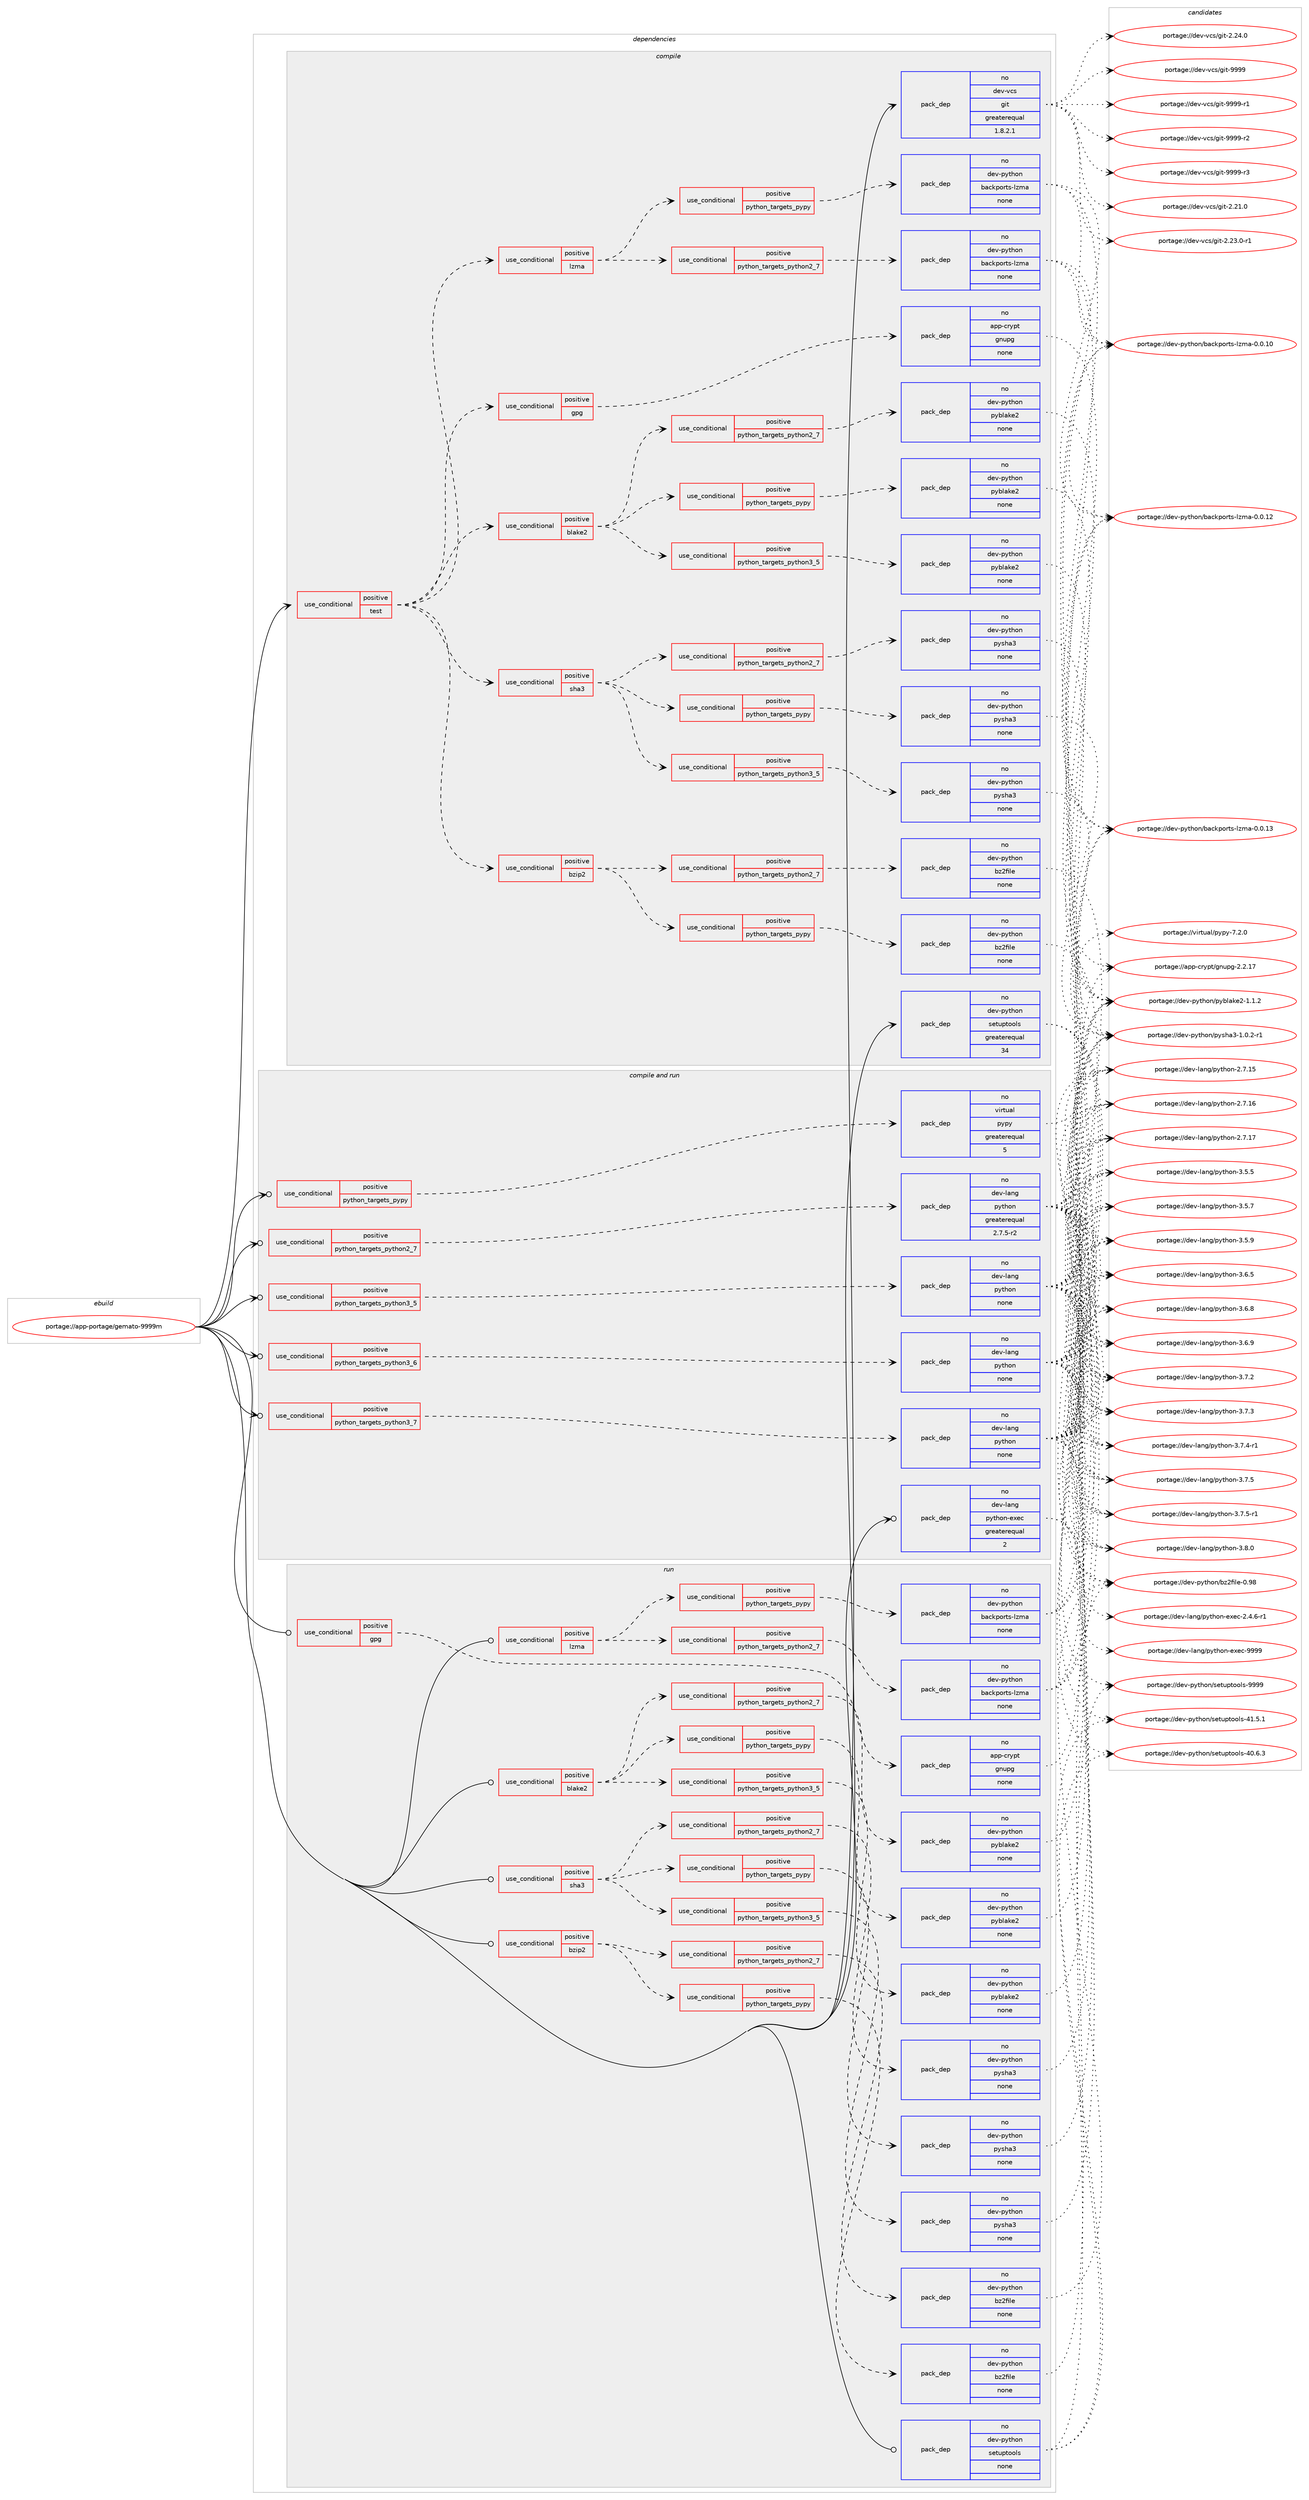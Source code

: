 digraph prolog {

# *************
# Graph options
# *************

newrank=true;
concentrate=true;
compound=true;
graph [rankdir=LR,fontname=Helvetica,fontsize=10,ranksep=1.5];#, ranksep=2.5, nodesep=0.2];
edge  [arrowhead=vee];
node  [fontname=Helvetica,fontsize=10];

# **********
# The ebuild
# **********

subgraph cluster_leftcol {
color=gray;
rank=same;
label=<<i>ebuild</i>>;
id [label="portage://app-portage/gemato-9999m", color=red, width=4, href="../app-portage/gemato-9999m.svg"];
}

# ****************
# The dependencies
# ****************

subgraph cluster_midcol {
color=gray;
label=<<i>dependencies</i>>;
subgraph cluster_compile {
fillcolor="#eeeeee";
style=filled;
label=<<i>compile</i>>;
subgraph cond10122 {
dependency41149 [label=<<TABLE BORDER="0" CELLBORDER="1" CELLSPACING="0" CELLPADDING="4"><TR><TD ROWSPAN="3" CELLPADDING="10">use_conditional</TD></TR><TR><TD>positive</TD></TR><TR><TD>test</TD></TR></TABLE>>, shape=none, color=red];
subgraph cond10123 {
dependency41150 [label=<<TABLE BORDER="0" CELLBORDER="1" CELLSPACING="0" CELLPADDING="4"><TR><TD ROWSPAN="3" CELLPADDING="10">use_conditional</TD></TR><TR><TD>positive</TD></TR><TR><TD>blake2</TD></TR></TABLE>>, shape=none, color=red];
subgraph cond10124 {
dependency41151 [label=<<TABLE BORDER="0" CELLBORDER="1" CELLSPACING="0" CELLPADDING="4"><TR><TD ROWSPAN="3" CELLPADDING="10">use_conditional</TD></TR><TR><TD>positive</TD></TR><TR><TD>python_targets_pypy</TD></TR></TABLE>>, shape=none, color=red];
subgraph pack30346 {
dependency41152 [label=<<TABLE BORDER="0" CELLBORDER="1" CELLSPACING="0" CELLPADDING="4" WIDTH="220"><TR><TD ROWSPAN="6" CELLPADDING="30">pack_dep</TD></TR><TR><TD WIDTH="110">no</TD></TR><TR><TD>dev-python</TD></TR><TR><TD>pyblake2</TD></TR><TR><TD>none</TD></TR><TR><TD></TD></TR></TABLE>>, shape=none, color=blue];
}
dependency41151:e -> dependency41152:w [weight=20,style="dashed",arrowhead="vee"];
}
dependency41150:e -> dependency41151:w [weight=20,style="dashed",arrowhead="vee"];
subgraph cond10125 {
dependency41153 [label=<<TABLE BORDER="0" CELLBORDER="1" CELLSPACING="0" CELLPADDING="4"><TR><TD ROWSPAN="3" CELLPADDING="10">use_conditional</TD></TR><TR><TD>positive</TD></TR><TR><TD>python_targets_python2_7</TD></TR></TABLE>>, shape=none, color=red];
subgraph pack30347 {
dependency41154 [label=<<TABLE BORDER="0" CELLBORDER="1" CELLSPACING="0" CELLPADDING="4" WIDTH="220"><TR><TD ROWSPAN="6" CELLPADDING="30">pack_dep</TD></TR><TR><TD WIDTH="110">no</TD></TR><TR><TD>dev-python</TD></TR><TR><TD>pyblake2</TD></TR><TR><TD>none</TD></TR><TR><TD></TD></TR></TABLE>>, shape=none, color=blue];
}
dependency41153:e -> dependency41154:w [weight=20,style="dashed",arrowhead="vee"];
}
dependency41150:e -> dependency41153:w [weight=20,style="dashed",arrowhead="vee"];
subgraph cond10126 {
dependency41155 [label=<<TABLE BORDER="0" CELLBORDER="1" CELLSPACING="0" CELLPADDING="4"><TR><TD ROWSPAN="3" CELLPADDING="10">use_conditional</TD></TR><TR><TD>positive</TD></TR><TR><TD>python_targets_python3_5</TD></TR></TABLE>>, shape=none, color=red];
subgraph pack30348 {
dependency41156 [label=<<TABLE BORDER="0" CELLBORDER="1" CELLSPACING="0" CELLPADDING="4" WIDTH="220"><TR><TD ROWSPAN="6" CELLPADDING="30">pack_dep</TD></TR><TR><TD WIDTH="110">no</TD></TR><TR><TD>dev-python</TD></TR><TR><TD>pyblake2</TD></TR><TR><TD>none</TD></TR><TR><TD></TD></TR></TABLE>>, shape=none, color=blue];
}
dependency41155:e -> dependency41156:w [weight=20,style="dashed",arrowhead="vee"];
}
dependency41150:e -> dependency41155:w [weight=20,style="dashed",arrowhead="vee"];
}
dependency41149:e -> dependency41150:w [weight=20,style="dashed",arrowhead="vee"];
subgraph cond10127 {
dependency41157 [label=<<TABLE BORDER="0" CELLBORDER="1" CELLSPACING="0" CELLPADDING="4"><TR><TD ROWSPAN="3" CELLPADDING="10">use_conditional</TD></TR><TR><TD>positive</TD></TR><TR><TD>bzip2</TD></TR></TABLE>>, shape=none, color=red];
subgraph cond10128 {
dependency41158 [label=<<TABLE BORDER="0" CELLBORDER="1" CELLSPACING="0" CELLPADDING="4"><TR><TD ROWSPAN="3" CELLPADDING="10">use_conditional</TD></TR><TR><TD>positive</TD></TR><TR><TD>python_targets_pypy</TD></TR></TABLE>>, shape=none, color=red];
subgraph pack30349 {
dependency41159 [label=<<TABLE BORDER="0" CELLBORDER="1" CELLSPACING="0" CELLPADDING="4" WIDTH="220"><TR><TD ROWSPAN="6" CELLPADDING="30">pack_dep</TD></TR><TR><TD WIDTH="110">no</TD></TR><TR><TD>dev-python</TD></TR><TR><TD>bz2file</TD></TR><TR><TD>none</TD></TR><TR><TD></TD></TR></TABLE>>, shape=none, color=blue];
}
dependency41158:e -> dependency41159:w [weight=20,style="dashed",arrowhead="vee"];
}
dependency41157:e -> dependency41158:w [weight=20,style="dashed",arrowhead="vee"];
subgraph cond10129 {
dependency41160 [label=<<TABLE BORDER="0" CELLBORDER="1" CELLSPACING="0" CELLPADDING="4"><TR><TD ROWSPAN="3" CELLPADDING="10">use_conditional</TD></TR><TR><TD>positive</TD></TR><TR><TD>python_targets_python2_7</TD></TR></TABLE>>, shape=none, color=red];
subgraph pack30350 {
dependency41161 [label=<<TABLE BORDER="0" CELLBORDER="1" CELLSPACING="0" CELLPADDING="4" WIDTH="220"><TR><TD ROWSPAN="6" CELLPADDING="30">pack_dep</TD></TR><TR><TD WIDTH="110">no</TD></TR><TR><TD>dev-python</TD></TR><TR><TD>bz2file</TD></TR><TR><TD>none</TD></TR><TR><TD></TD></TR></TABLE>>, shape=none, color=blue];
}
dependency41160:e -> dependency41161:w [weight=20,style="dashed",arrowhead="vee"];
}
dependency41157:e -> dependency41160:w [weight=20,style="dashed",arrowhead="vee"];
}
dependency41149:e -> dependency41157:w [weight=20,style="dashed",arrowhead="vee"];
subgraph cond10130 {
dependency41162 [label=<<TABLE BORDER="0" CELLBORDER="1" CELLSPACING="0" CELLPADDING="4"><TR><TD ROWSPAN="3" CELLPADDING="10">use_conditional</TD></TR><TR><TD>positive</TD></TR><TR><TD>gpg</TD></TR></TABLE>>, shape=none, color=red];
subgraph pack30351 {
dependency41163 [label=<<TABLE BORDER="0" CELLBORDER="1" CELLSPACING="0" CELLPADDING="4" WIDTH="220"><TR><TD ROWSPAN="6" CELLPADDING="30">pack_dep</TD></TR><TR><TD WIDTH="110">no</TD></TR><TR><TD>app-crypt</TD></TR><TR><TD>gnupg</TD></TR><TR><TD>none</TD></TR><TR><TD></TD></TR></TABLE>>, shape=none, color=blue];
}
dependency41162:e -> dependency41163:w [weight=20,style="dashed",arrowhead="vee"];
}
dependency41149:e -> dependency41162:w [weight=20,style="dashed",arrowhead="vee"];
subgraph cond10131 {
dependency41164 [label=<<TABLE BORDER="0" CELLBORDER="1" CELLSPACING="0" CELLPADDING="4"><TR><TD ROWSPAN="3" CELLPADDING="10">use_conditional</TD></TR><TR><TD>positive</TD></TR><TR><TD>lzma</TD></TR></TABLE>>, shape=none, color=red];
subgraph cond10132 {
dependency41165 [label=<<TABLE BORDER="0" CELLBORDER="1" CELLSPACING="0" CELLPADDING="4"><TR><TD ROWSPAN="3" CELLPADDING="10">use_conditional</TD></TR><TR><TD>positive</TD></TR><TR><TD>python_targets_pypy</TD></TR></TABLE>>, shape=none, color=red];
subgraph pack30352 {
dependency41166 [label=<<TABLE BORDER="0" CELLBORDER="1" CELLSPACING="0" CELLPADDING="4" WIDTH="220"><TR><TD ROWSPAN="6" CELLPADDING="30">pack_dep</TD></TR><TR><TD WIDTH="110">no</TD></TR><TR><TD>dev-python</TD></TR><TR><TD>backports-lzma</TD></TR><TR><TD>none</TD></TR><TR><TD></TD></TR></TABLE>>, shape=none, color=blue];
}
dependency41165:e -> dependency41166:w [weight=20,style="dashed",arrowhead="vee"];
}
dependency41164:e -> dependency41165:w [weight=20,style="dashed",arrowhead="vee"];
subgraph cond10133 {
dependency41167 [label=<<TABLE BORDER="0" CELLBORDER="1" CELLSPACING="0" CELLPADDING="4"><TR><TD ROWSPAN="3" CELLPADDING="10">use_conditional</TD></TR><TR><TD>positive</TD></TR><TR><TD>python_targets_python2_7</TD></TR></TABLE>>, shape=none, color=red];
subgraph pack30353 {
dependency41168 [label=<<TABLE BORDER="0" CELLBORDER="1" CELLSPACING="0" CELLPADDING="4" WIDTH="220"><TR><TD ROWSPAN="6" CELLPADDING="30">pack_dep</TD></TR><TR><TD WIDTH="110">no</TD></TR><TR><TD>dev-python</TD></TR><TR><TD>backports-lzma</TD></TR><TR><TD>none</TD></TR><TR><TD></TD></TR></TABLE>>, shape=none, color=blue];
}
dependency41167:e -> dependency41168:w [weight=20,style="dashed",arrowhead="vee"];
}
dependency41164:e -> dependency41167:w [weight=20,style="dashed",arrowhead="vee"];
}
dependency41149:e -> dependency41164:w [weight=20,style="dashed",arrowhead="vee"];
subgraph cond10134 {
dependency41169 [label=<<TABLE BORDER="0" CELLBORDER="1" CELLSPACING="0" CELLPADDING="4"><TR><TD ROWSPAN="3" CELLPADDING="10">use_conditional</TD></TR><TR><TD>positive</TD></TR><TR><TD>sha3</TD></TR></TABLE>>, shape=none, color=red];
subgraph cond10135 {
dependency41170 [label=<<TABLE BORDER="0" CELLBORDER="1" CELLSPACING="0" CELLPADDING="4"><TR><TD ROWSPAN="3" CELLPADDING="10">use_conditional</TD></TR><TR><TD>positive</TD></TR><TR><TD>python_targets_pypy</TD></TR></TABLE>>, shape=none, color=red];
subgraph pack30354 {
dependency41171 [label=<<TABLE BORDER="0" CELLBORDER="1" CELLSPACING="0" CELLPADDING="4" WIDTH="220"><TR><TD ROWSPAN="6" CELLPADDING="30">pack_dep</TD></TR><TR><TD WIDTH="110">no</TD></TR><TR><TD>dev-python</TD></TR><TR><TD>pysha3</TD></TR><TR><TD>none</TD></TR><TR><TD></TD></TR></TABLE>>, shape=none, color=blue];
}
dependency41170:e -> dependency41171:w [weight=20,style="dashed",arrowhead="vee"];
}
dependency41169:e -> dependency41170:w [weight=20,style="dashed",arrowhead="vee"];
subgraph cond10136 {
dependency41172 [label=<<TABLE BORDER="0" CELLBORDER="1" CELLSPACING="0" CELLPADDING="4"><TR><TD ROWSPAN="3" CELLPADDING="10">use_conditional</TD></TR><TR><TD>positive</TD></TR><TR><TD>python_targets_python2_7</TD></TR></TABLE>>, shape=none, color=red];
subgraph pack30355 {
dependency41173 [label=<<TABLE BORDER="0" CELLBORDER="1" CELLSPACING="0" CELLPADDING="4" WIDTH="220"><TR><TD ROWSPAN="6" CELLPADDING="30">pack_dep</TD></TR><TR><TD WIDTH="110">no</TD></TR><TR><TD>dev-python</TD></TR><TR><TD>pysha3</TD></TR><TR><TD>none</TD></TR><TR><TD></TD></TR></TABLE>>, shape=none, color=blue];
}
dependency41172:e -> dependency41173:w [weight=20,style="dashed",arrowhead="vee"];
}
dependency41169:e -> dependency41172:w [weight=20,style="dashed",arrowhead="vee"];
subgraph cond10137 {
dependency41174 [label=<<TABLE BORDER="0" CELLBORDER="1" CELLSPACING="0" CELLPADDING="4"><TR><TD ROWSPAN="3" CELLPADDING="10">use_conditional</TD></TR><TR><TD>positive</TD></TR><TR><TD>python_targets_python3_5</TD></TR></TABLE>>, shape=none, color=red];
subgraph pack30356 {
dependency41175 [label=<<TABLE BORDER="0" CELLBORDER="1" CELLSPACING="0" CELLPADDING="4" WIDTH="220"><TR><TD ROWSPAN="6" CELLPADDING="30">pack_dep</TD></TR><TR><TD WIDTH="110">no</TD></TR><TR><TD>dev-python</TD></TR><TR><TD>pysha3</TD></TR><TR><TD>none</TD></TR><TR><TD></TD></TR></TABLE>>, shape=none, color=blue];
}
dependency41174:e -> dependency41175:w [weight=20,style="dashed",arrowhead="vee"];
}
dependency41169:e -> dependency41174:w [weight=20,style="dashed",arrowhead="vee"];
}
dependency41149:e -> dependency41169:w [weight=20,style="dashed",arrowhead="vee"];
}
id:e -> dependency41149:w [weight=20,style="solid",arrowhead="vee"];
subgraph pack30357 {
dependency41176 [label=<<TABLE BORDER="0" CELLBORDER="1" CELLSPACING="0" CELLPADDING="4" WIDTH="220"><TR><TD ROWSPAN="6" CELLPADDING="30">pack_dep</TD></TR><TR><TD WIDTH="110">no</TD></TR><TR><TD>dev-python</TD></TR><TR><TD>setuptools</TD></TR><TR><TD>greaterequal</TD></TR><TR><TD>34</TD></TR></TABLE>>, shape=none, color=blue];
}
id:e -> dependency41176:w [weight=20,style="solid",arrowhead="vee"];
subgraph pack30358 {
dependency41177 [label=<<TABLE BORDER="0" CELLBORDER="1" CELLSPACING="0" CELLPADDING="4" WIDTH="220"><TR><TD ROWSPAN="6" CELLPADDING="30">pack_dep</TD></TR><TR><TD WIDTH="110">no</TD></TR><TR><TD>dev-vcs</TD></TR><TR><TD>git</TD></TR><TR><TD>greaterequal</TD></TR><TR><TD>1.8.2.1</TD></TR></TABLE>>, shape=none, color=blue];
}
id:e -> dependency41177:w [weight=20,style="solid",arrowhead="vee"];
}
subgraph cluster_compileandrun {
fillcolor="#eeeeee";
style=filled;
label=<<i>compile and run</i>>;
subgraph cond10138 {
dependency41178 [label=<<TABLE BORDER="0" CELLBORDER="1" CELLSPACING="0" CELLPADDING="4"><TR><TD ROWSPAN="3" CELLPADDING="10">use_conditional</TD></TR><TR><TD>positive</TD></TR><TR><TD>python_targets_pypy</TD></TR></TABLE>>, shape=none, color=red];
subgraph pack30359 {
dependency41179 [label=<<TABLE BORDER="0" CELLBORDER="1" CELLSPACING="0" CELLPADDING="4" WIDTH="220"><TR><TD ROWSPAN="6" CELLPADDING="30">pack_dep</TD></TR><TR><TD WIDTH="110">no</TD></TR><TR><TD>virtual</TD></TR><TR><TD>pypy</TD></TR><TR><TD>greaterequal</TD></TR><TR><TD>5</TD></TR></TABLE>>, shape=none, color=blue];
}
dependency41178:e -> dependency41179:w [weight=20,style="dashed",arrowhead="vee"];
}
id:e -> dependency41178:w [weight=20,style="solid",arrowhead="odotvee"];
subgraph cond10139 {
dependency41180 [label=<<TABLE BORDER="0" CELLBORDER="1" CELLSPACING="0" CELLPADDING="4"><TR><TD ROWSPAN="3" CELLPADDING="10">use_conditional</TD></TR><TR><TD>positive</TD></TR><TR><TD>python_targets_python2_7</TD></TR></TABLE>>, shape=none, color=red];
subgraph pack30360 {
dependency41181 [label=<<TABLE BORDER="0" CELLBORDER="1" CELLSPACING="0" CELLPADDING="4" WIDTH="220"><TR><TD ROWSPAN="6" CELLPADDING="30">pack_dep</TD></TR><TR><TD WIDTH="110">no</TD></TR><TR><TD>dev-lang</TD></TR><TR><TD>python</TD></TR><TR><TD>greaterequal</TD></TR><TR><TD>2.7.5-r2</TD></TR></TABLE>>, shape=none, color=blue];
}
dependency41180:e -> dependency41181:w [weight=20,style="dashed",arrowhead="vee"];
}
id:e -> dependency41180:w [weight=20,style="solid",arrowhead="odotvee"];
subgraph cond10140 {
dependency41182 [label=<<TABLE BORDER="0" CELLBORDER="1" CELLSPACING="0" CELLPADDING="4"><TR><TD ROWSPAN="3" CELLPADDING="10">use_conditional</TD></TR><TR><TD>positive</TD></TR><TR><TD>python_targets_python3_5</TD></TR></TABLE>>, shape=none, color=red];
subgraph pack30361 {
dependency41183 [label=<<TABLE BORDER="0" CELLBORDER="1" CELLSPACING="0" CELLPADDING="4" WIDTH="220"><TR><TD ROWSPAN="6" CELLPADDING="30">pack_dep</TD></TR><TR><TD WIDTH="110">no</TD></TR><TR><TD>dev-lang</TD></TR><TR><TD>python</TD></TR><TR><TD>none</TD></TR><TR><TD></TD></TR></TABLE>>, shape=none, color=blue];
}
dependency41182:e -> dependency41183:w [weight=20,style="dashed",arrowhead="vee"];
}
id:e -> dependency41182:w [weight=20,style="solid",arrowhead="odotvee"];
subgraph cond10141 {
dependency41184 [label=<<TABLE BORDER="0" CELLBORDER="1" CELLSPACING="0" CELLPADDING="4"><TR><TD ROWSPAN="3" CELLPADDING="10">use_conditional</TD></TR><TR><TD>positive</TD></TR><TR><TD>python_targets_python3_6</TD></TR></TABLE>>, shape=none, color=red];
subgraph pack30362 {
dependency41185 [label=<<TABLE BORDER="0" CELLBORDER="1" CELLSPACING="0" CELLPADDING="4" WIDTH="220"><TR><TD ROWSPAN="6" CELLPADDING="30">pack_dep</TD></TR><TR><TD WIDTH="110">no</TD></TR><TR><TD>dev-lang</TD></TR><TR><TD>python</TD></TR><TR><TD>none</TD></TR><TR><TD></TD></TR></TABLE>>, shape=none, color=blue];
}
dependency41184:e -> dependency41185:w [weight=20,style="dashed",arrowhead="vee"];
}
id:e -> dependency41184:w [weight=20,style="solid",arrowhead="odotvee"];
subgraph cond10142 {
dependency41186 [label=<<TABLE BORDER="0" CELLBORDER="1" CELLSPACING="0" CELLPADDING="4"><TR><TD ROWSPAN="3" CELLPADDING="10">use_conditional</TD></TR><TR><TD>positive</TD></TR><TR><TD>python_targets_python3_7</TD></TR></TABLE>>, shape=none, color=red];
subgraph pack30363 {
dependency41187 [label=<<TABLE BORDER="0" CELLBORDER="1" CELLSPACING="0" CELLPADDING="4" WIDTH="220"><TR><TD ROWSPAN="6" CELLPADDING="30">pack_dep</TD></TR><TR><TD WIDTH="110">no</TD></TR><TR><TD>dev-lang</TD></TR><TR><TD>python</TD></TR><TR><TD>none</TD></TR><TR><TD></TD></TR></TABLE>>, shape=none, color=blue];
}
dependency41186:e -> dependency41187:w [weight=20,style="dashed",arrowhead="vee"];
}
id:e -> dependency41186:w [weight=20,style="solid",arrowhead="odotvee"];
subgraph pack30364 {
dependency41188 [label=<<TABLE BORDER="0" CELLBORDER="1" CELLSPACING="0" CELLPADDING="4" WIDTH="220"><TR><TD ROWSPAN="6" CELLPADDING="30">pack_dep</TD></TR><TR><TD WIDTH="110">no</TD></TR><TR><TD>dev-lang</TD></TR><TR><TD>python-exec</TD></TR><TR><TD>greaterequal</TD></TR><TR><TD>2</TD></TR></TABLE>>, shape=none, color=blue];
}
id:e -> dependency41188:w [weight=20,style="solid",arrowhead="odotvee"];
}
subgraph cluster_run {
fillcolor="#eeeeee";
style=filled;
label=<<i>run</i>>;
subgraph cond10143 {
dependency41189 [label=<<TABLE BORDER="0" CELLBORDER="1" CELLSPACING="0" CELLPADDING="4"><TR><TD ROWSPAN="3" CELLPADDING="10">use_conditional</TD></TR><TR><TD>positive</TD></TR><TR><TD>blake2</TD></TR></TABLE>>, shape=none, color=red];
subgraph cond10144 {
dependency41190 [label=<<TABLE BORDER="0" CELLBORDER="1" CELLSPACING="0" CELLPADDING="4"><TR><TD ROWSPAN="3" CELLPADDING="10">use_conditional</TD></TR><TR><TD>positive</TD></TR><TR><TD>python_targets_pypy</TD></TR></TABLE>>, shape=none, color=red];
subgraph pack30365 {
dependency41191 [label=<<TABLE BORDER="0" CELLBORDER="1" CELLSPACING="0" CELLPADDING="4" WIDTH="220"><TR><TD ROWSPAN="6" CELLPADDING="30">pack_dep</TD></TR><TR><TD WIDTH="110">no</TD></TR><TR><TD>dev-python</TD></TR><TR><TD>pyblake2</TD></TR><TR><TD>none</TD></TR><TR><TD></TD></TR></TABLE>>, shape=none, color=blue];
}
dependency41190:e -> dependency41191:w [weight=20,style="dashed",arrowhead="vee"];
}
dependency41189:e -> dependency41190:w [weight=20,style="dashed",arrowhead="vee"];
subgraph cond10145 {
dependency41192 [label=<<TABLE BORDER="0" CELLBORDER="1" CELLSPACING="0" CELLPADDING="4"><TR><TD ROWSPAN="3" CELLPADDING="10">use_conditional</TD></TR><TR><TD>positive</TD></TR><TR><TD>python_targets_python2_7</TD></TR></TABLE>>, shape=none, color=red];
subgraph pack30366 {
dependency41193 [label=<<TABLE BORDER="0" CELLBORDER="1" CELLSPACING="0" CELLPADDING="4" WIDTH="220"><TR><TD ROWSPAN="6" CELLPADDING="30">pack_dep</TD></TR><TR><TD WIDTH="110">no</TD></TR><TR><TD>dev-python</TD></TR><TR><TD>pyblake2</TD></TR><TR><TD>none</TD></TR><TR><TD></TD></TR></TABLE>>, shape=none, color=blue];
}
dependency41192:e -> dependency41193:w [weight=20,style="dashed",arrowhead="vee"];
}
dependency41189:e -> dependency41192:w [weight=20,style="dashed",arrowhead="vee"];
subgraph cond10146 {
dependency41194 [label=<<TABLE BORDER="0" CELLBORDER="1" CELLSPACING="0" CELLPADDING="4"><TR><TD ROWSPAN="3" CELLPADDING="10">use_conditional</TD></TR><TR><TD>positive</TD></TR><TR><TD>python_targets_python3_5</TD></TR></TABLE>>, shape=none, color=red];
subgraph pack30367 {
dependency41195 [label=<<TABLE BORDER="0" CELLBORDER="1" CELLSPACING="0" CELLPADDING="4" WIDTH="220"><TR><TD ROWSPAN="6" CELLPADDING="30">pack_dep</TD></TR><TR><TD WIDTH="110">no</TD></TR><TR><TD>dev-python</TD></TR><TR><TD>pyblake2</TD></TR><TR><TD>none</TD></TR><TR><TD></TD></TR></TABLE>>, shape=none, color=blue];
}
dependency41194:e -> dependency41195:w [weight=20,style="dashed",arrowhead="vee"];
}
dependency41189:e -> dependency41194:w [weight=20,style="dashed",arrowhead="vee"];
}
id:e -> dependency41189:w [weight=20,style="solid",arrowhead="odot"];
subgraph cond10147 {
dependency41196 [label=<<TABLE BORDER="0" CELLBORDER="1" CELLSPACING="0" CELLPADDING="4"><TR><TD ROWSPAN="3" CELLPADDING="10">use_conditional</TD></TR><TR><TD>positive</TD></TR><TR><TD>bzip2</TD></TR></TABLE>>, shape=none, color=red];
subgraph cond10148 {
dependency41197 [label=<<TABLE BORDER="0" CELLBORDER="1" CELLSPACING="0" CELLPADDING="4"><TR><TD ROWSPAN="3" CELLPADDING="10">use_conditional</TD></TR><TR><TD>positive</TD></TR><TR><TD>python_targets_pypy</TD></TR></TABLE>>, shape=none, color=red];
subgraph pack30368 {
dependency41198 [label=<<TABLE BORDER="0" CELLBORDER="1" CELLSPACING="0" CELLPADDING="4" WIDTH="220"><TR><TD ROWSPAN="6" CELLPADDING="30">pack_dep</TD></TR><TR><TD WIDTH="110">no</TD></TR><TR><TD>dev-python</TD></TR><TR><TD>bz2file</TD></TR><TR><TD>none</TD></TR><TR><TD></TD></TR></TABLE>>, shape=none, color=blue];
}
dependency41197:e -> dependency41198:w [weight=20,style="dashed",arrowhead="vee"];
}
dependency41196:e -> dependency41197:w [weight=20,style="dashed",arrowhead="vee"];
subgraph cond10149 {
dependency41199 [label=<<TABLE BORDER="0" CELLBORDER="1" CELLSPACING="0" CELLPADDING="4"><TR><TD ROWSPAN="3" CELLPADDING="10">use_conditional</TD></TR><TR><TD>positive</TD></TR><TR><TD>python_targets_python2_7</TD></TR></TABLE>>, shape=none, color=red];
subgraph pack30369 {
dependency41200 [label=<<TABLE BORDER="0" CELLBORDER="1" CELLSPACING="0" CELLPADDING="4" WIDTH="220"><TR><TD ROWSPAN="6" CELLPADDING="30">pack_dep</TD></TR><TR><TD WIDTH="110">no</TD></TR><TR><TD>dev-python</TD></TR><TR><TD>bz2file</TD></TR><TR><TD>none</TD></TR><TR><TD></TD></TR></TABLE>>, shape=none, color=blue];
}
dependency41199:e -> dependency41200:w [weight=20,style="dashed",arrowhead="vee"];
}
dependency41196:e -> dependency41199:w [weight=20,style="dashed",arrowhead="vee"];
}
id:e -> dependency41196:w [weight=20,style="solid",arrowhead="odot"];
subgraph cond10150 {
dependency41201 [label=<<TABLE BORDER="0" CELLBORDER="1" CELLSPACING="0" CELLPADDING="4"><TR><TD ROWSPAN="3" CELLPADDING="10">use_conditional</TD></TR><TR><TD>positive</TD></TR><TR><TD>gpg</TD></TR></TABLE>>, shape=none, color=red];
subgraph pack30370 {
dependency41202 [label=<<TABLE BORDER="0" CELLBORDER="1" CELLSPACING="0" CELLPADDING="4" WIDTH="220"><TR><TD ROWSPAN="6" CELLPADDING="30">pack_dep</TD></TR><TR><TD WIDTH="110">no</TD></TR><TR><TD>app-crypt</TD></TR><TR><TD>gnupg</TD></TR><TR><TD>none</TD></TR><TR><TD></TD></TR></TABLE>>, shape=none, color=blue];
}
dependency41201:e -> dependency41202:w [weight=20,style="dashed",arrowhead="vee"];
}
id:e -> dependency41201:w [weight=20,style="solid",arrowhead="odot"];
subgraph cond10151 {
dependency41203 [label=<<TABLE BORDER="0" CELLBORDER="1" CELLSPACING="0" CELLPADDING="4"><TR><TD ROWSPAN="3" CELLPADDING="10">use_conditional</TD></TR><TR><TD>positive</TD></TR><TR><TD>lzma</TD></TR></TABLE>>, shape=none, color=red];
subgraph cond10152 {
dependency41204 [label=<<TABLE BORDER="0" CELLBORDER="1" CELLSPACING="0" CELLPADDING="4"><TR><TD ROWSPAN="3" CELLPADDING="10">use_conditional</TD></TR><TR><TD>positive</TD></TR><TR><TD>python_targets_pypy</TD></TR></TABLE>>, shape=none, color=red];
subgraph pack30371 {
dependency41205 [label=<<TABLE BORDER="0" CELLBORDER="1" CELLSPACING="0" CELLPADDING="4" WIDTH="220"><TR><TD ROWSPAN="6" CELLPADDING="30">pack_dep</TD></TR><TR><TD WIDTH="110">no</TD></TR><TR><TD>dev-python</TD></TR><TR><TD>backports-lzma</TD></TR><TR><TD>none</TD></TR><TR><TD></TD></TR></TABLE>>, shape=none, color=blue];
}
dependency41204:e -> dependency41205:w [weight=20,style="dashed",arrowhead="vee"];
}
dependency41203:e -> dependency41204:w [weight=20,style="dashed",arrowhead="vee"];
subgraph cond10153 {
dependency41206 [label=<<TABLE BORDER="0" CELLBORDER="1" CELLSPACING="0" CELLPADDING="4"><TR><TD ROWSPAN="3" CELLPADDING="10">use_conditional</TD></TR><TR><TD>positive</TD></TR><TR><TD>python_targets_python2_7</TD></TR></TABLE>>, shape=none, color=red];
subgraph pack30372 {
dependency41207 [label=<<TABLE BORDER="0" CELLBORDER="1" CELLSPACING="0" CELLPADDING="4" WIDTH="220"><TR><TD ROWSPAN="6" CELLPADDING="30">pack_dep</TD></TR><TR><TD WIDTH="110">no</TD></TR><TR><TD>dev-python</TD></TR><TR><TD>backports-lzma</TD></TR><TR><TD>none</TD></TR><TR><TD></TD></TR></TABLE>>, shape=none, color=blue];
}
dependency41206:e -> dependency41207:w [weight=20,style="dashed",arrowhead="vee"];
}
dependency41203:e -> dependency41206:w [weight=20,style="dashed",arrowhead="vee"];
}
id:e -> dependency41203:w [weight=20,style="solid",arrowhead="odot"];
subgraph cond10154 {
dependency41208 [label=<<TABLE BORDER="0" CELLBORDER="1" CELLSPACING="0" CELLPADDING="4"><TR><TD ROWSPAN="3" CELLPADDING="10">use_conditional</TD></TR><TR><TD>positive</TD></TR><TR><TD>sha3</TD></TR></TABLE>>, shape=none, color=red];
subgraph cond10155 {
dependency41209 [label=<<TABLE BORDER="0" CELLBORDER="1" CELLSPACING="0" CELLPADDING="4"><TR><TD ROWSPAN="3" CELLPADDING="10">use_conditional</TD></TR><TR><TD>positive</TD></TR><TR><TD>python_targets_pypy</TD></TR></TABLE>>, shape=none, color=red];
subgraph pack30373 {
dependency41210 [label=<<TABLE BORDER="0" CELLBORDER="1" CELLSPACING="0" CELLPADDING="4" WIDTH="220"><TR><TD ROWSPAN="6" CELLPADDING="30">pack_dep</TD></TR><TR><TD WIDTH="110">no</TD></TR><TR><TD>dev-python</TD></TR><TR><TD>pysha3</TD></TR><TR><TD>none</TD></TR><TR><TD></TD></TR></TABLE>>, shape=none, color=blue];
}
dependency41209:e -> dependency41210:w [weight=20,style="dashed",arrowhead="vee"];
}
dependency41208:e -> dependency41209:w [weight=20,style="dashed",arrowhead="vee"];
subgraph cond10156 {
dependency41211 [label=<<TABLE BORDER="0" CELLBORDER="1" CELLSPACING="0" CELLPADDING="4"><TR><TD ROWSPAN="3" CELLPADDING="10">use_conditional</TD></TR><TR><TD>positive</TD></TR><TR><TD>python_targets_python2_7</TD></TR></TABLE>>, shape=none, color=red];
subgraph pack30374 {
dependency41212 [label=<<TABLE BORDER="0" CELLBORDER="1" CELLSPACING="0" CELLPADDING="4" WIDTH="220"><TR><TD ROWSPAN="6" CELLPADDING="30">pack_dep</TD></TR><TR><TD WIDTH="110">no</TD></TR><TR><TD>dev-python</TD></TR><TR><TD>pysha3</TD></TR><TR><TD>none</TD></TR><TR><TD></TD></TR></TABLE>>, shape=none, color=blue];
}
dependency41211:e -> dependency41212:w [weight=20,style="dashed",arrowhead="vee"];
}
dependency41208:e -> dependency41211:w [weight=20,style="dashed",arrowhead="vee"];
subgraph cond10157 {
dependency41213 [label=<<TABLE BORDER="0" CELLBORDER="1" CELLSPACING="0" CELLPADDING="4"><TR><TD ROWSPAN="3" CELLPADDING="10">use_conditional</TD></TR><TR><TD>positive</TD></TR><TR><TD>python_targets_python3_5</TD></TR></TABLE>>, shape=none, color=red];
subgraph pack30375 {
dependency41214 [label=<<TABLE BORDER="0" CELLBORDER="1" CELLSPACING="0" CELLPADDING="4" WIDTH="220"><TR><TD ROWSPAN="6" CELLPADDING="30">pack_dep</TD></TR><TR><TD WIDTH="110">no</TD></TR><TR><TD>dev-python</TD></TR><TR><TD>pysha3</TD></TR><TR><TD>none</TD></TR><TR><TD></TD></TR></TABLE>>, shape=none, color=blue];
}
dependency41213:e -> dependency41214:w [weight=20,style="dashed",arrowhead="vee"];
}
dependency41208:e -> dependency41213:w [weight=20,style="dashed",arrowhead="vee"];
}
id:e -> dependency41208:w [weight=20,style="solid",arrowhead="odot"];
subgraph pack30376 {
dependency41215 [label=<<TABLE BORDER="0" CELLBORDER="1" CELLSPACING="0" CELLPADDING="4" WIDTH="220"><TR><TD ROWSPAN="6" CELLPADDING="30">pack_dep</TD></TR><TR><TD WIDTH="110">no</TD></TR><TR><TD>dev-python</TD></TR><TR><TD>setuptools</TD></TR><TR><TD>none</TD></TR><TR><TD></TD></TR></TABLE>>, shape=none, color=blue];
}
id:e -> dependency41215:w [weight=20,style="solid",arrowhead="odot"];
}
}

# **************
# The candidates
# **************

subgraph cluster_choices {
rank=same;
color=gray;
label=<<i>candidates</i>>;

subgraph choice30346 {
color=black;
nodesep=1;
choiceportage1001011184511212111610411111047112121981089710710150454946494650 [label="portage://dev-python/pyblake2-1.1.2", color=red, width=4,href="../dev-python/pyblake2-1.1.2.svg"];
dependency41152:e -> choiceportage1001011184511212111610411111047112121981089710710150454946494650:w [style=dotted,weight="100"];
}
subgraph choice30347 {
color=black;
nodesep=1;
choiceportage1001011184511212111610411111047112121981089710710150454946494650 [label="portage://dev-python/pyblake2-1.1.2", color=red, width=4,href="../dev-python/pyblake2-1.1.2.svg"];
dependency41154:e -> choiceportage1001011184511212111610411111047112121981089710710150454946494650:w [style=dotted,weight="100"];
}
subgraph choice30348 {
color=black;
nodesep=1;
choiceportage1001011184511212111610411111047112121981089710710150454946494650 [label="portage://dev-python/pyblake2-1.1.2", color=red, width=4,href="../dev-python/pyblake2-1.1.2.svg"];
dependency41156:e -> choiceportage1001011184511212111610411111047112121981089710710150454946494650:w [style=dotted,weight="100"];
}
subgraph choice30349 {
color=black;
nodesep=1;
choiceportage100101118451121211161041111104798122501021051081014548465756 [label="portage://dev-python/bz2file-0.98", color=red, width=4,href="../dev-python/bz2file-0.98.svg"];
dependency41159:e -> choiceportage100101118451121211161041111104798122501021051081014548465756:w [style=dotted,weight="100"];
}
subgraph choice30350 {
color=black;
nodesep=1;
choiceportage100101118451121211161041111104798122501021051081014548465756 [label="portage://dev-python/bz2file-0.98", color=red, width=4,href="../dev-python/bz2file-0.98.svg"];
dependency41161:e -> choiceportage100101118451121211161041111104798122501021051081014548465756:w [style=dotted,weight="100"];
}
subgraph choice30351 {
color=black;
nodesep=1;
choiceportage9711211245991141211121164710311011711210345504650464955 [label="portage://app-crypt/gnupg-2.2.17", color=red, width=4,href="../app-crypt/gnupg-2.2.17.svg"];
dependency41163:e -> choiceportage9711211245991141211121164710311011711210345504650464955:w [style=dotted,weight="100"];
}
subgraph choice30352 {
color=black;
nodesep=1;
choiceportage1001011184511212111610411111047989799107112111114116115451081221099745484648464948 [label="portage://dev-python/backports-lzma-0.0.10", color=red, width=4,href="../dev-python/backports-lzma-0.0.10.svg"];
choiceportage1001011184511212111610411111047989799107112111114116115451081221099745484648464950 [label="portage://dev-python/backports-lzma-0.0.12", color=red, width=4,href="../dev-python/backports-lzma-0.0.12.svg"];
choiceportage1001011184511212111610411111047989799107112111114116115451081221099745484648464951 [label="portage://dev-python/backports-lzma-0.0.13", color=red, width=4,href="../dev-python/backports-lzma-0.0.13.svg"];
dependency41166:e -> choiceportage1001011184511212111610411111047989799107112111114116115451081221099745484648464948:w [style=dotted,weight="100"];
dependency41166:e -> choiceportage1001011184511212111610411111047989799107112111114116115451081221099745484648464950:w [style=dotted,weight="100"];
dependency41166:e -> choiceportage1001011184511212111610411111047989799107112111114116115451081221099745484648464951:w [style=dotted,weight="100"];
}
subgraph choice30353 {
color=black;
nodesep=1;
choiceportage1001011184511212111610411111047989799107112111114116115451081221099745484648464948 [label="portage://dev-python/backports-lzma-0.0.10", color=red, width=4,href="../dev-python/backports-lzma-0.0.10.svg"];
choiceportage1001011184511212111610411111047989799107112111114116115451081221099745484648464950 [label="portage://dev-python/backports-lzma-0.0.12", color=red, width=4,href="../dev-python/backports-lzma-0.0.12.svg"];
choiceportage1001011184511212111610411111047989799107112111114116115451081221099745484648464951 [label="portage://dev-python/backports-lzma-0.0.13", color=red, width=4,href="../dev-python/backports-lzma-0.0.13.svg"];
dependency41168:e -> choiceportage1001011184511212111610411111047989799107112111114116115451081221099745484648464948:w [style=dotted,weight="100"];
dependency41168:e -> choiceportage1001011184511212111610411111047989799107112111114116115451081221099745484648464950:w [style=dotted,weight="100"];
dependency41168:e -> choiceportage1001011184511212111610411111047989799107112111114116115451081221099745484648464951:w [style=dotted,weight="100"];
}
subgraph choice30354 {
color=black;
nodesep=1;
choiceportage100101118451121211161041111104711212111510497514549464846504511449 [label="portage://dev-python/pysha3-1.0.2-r1", color=red, width=4,href="../dev-python/pysha3-1.0.2-r1.svg"];
dependency41171:e -> choiceportage100101118451121211161041111104711212111510497514549464846504511449:w [style=dotted,weight="100"];
}
subgraph choice30355 {
color=black;
nodesep=1;
choiceportage100101118451121211161041111104711212111510497514549464846504511449 [label="portage://dev-python/pysha3-1.0.2-r1", color=red, width=4,href="../dev-python/pysha3-1.0.2-r1.svg"];
dependency41173:e -> choiceportage100101118451121211161041111104711212111510497514549464846504511449:w [style=dotted,weight="100"];
}
subgraph choice30356 {
color=black;
nodesep=1;
choiceportage100101118451121211161041111104711212111510497514549464846504511449 [label="portage://dev-python/pysha3-1.0.2-r1", color=red, width=4,href="../dev-python/pysha3-1.0.2-r1.svg"];
dependency41175:e -> choiceportage100101118451121211161041111104711212111510497514549464846504511449:w [style=dotted,weight="100"];
}
subgraph choice30357 {
color=black;
nodesep=1;
choiceportage100101118451121211161041111104711510111611711211611111110811545524846544651 [label="portage://dev-python/setuptools-40.6.3", color=red, width=4,href="../dev-python/setuptools-40.6.3.svg"];
choiceportage100101118451121211161041111104711510111611711211611111110811545524946534649 [label="portage://dev-python/setuptools-41.5.1", color=red, width=4,href="../dev-python/setuptools-41.5.1.svg"];
choiceportage10010111845112121116104111110471151011161171121161111111081154557575757 [label="portage://dev-python/setuptools-9999", color=red, width=4,href="../dev-python/setuptools-9999.svg"];
dependency41176:e -> choiceportage100101118451121211161041111104711510111611711211611111110811545524846544651:w [style=dotted,weight="100"];
dependency41176:e -> choiceportage100101118451121211161041111104711510111611711211611111110811545524946534649:w [style=dotted,weight="100"];
dependency41176:e -> choiceportage10010111845112121116104111110471151011161171121161111111081154557575757:w [style=dotted,weight="100"];
}
subgraph choice30358 {
color=black;
nodesep=1;
choiceportage10010111845118991154710310511645504650494648 [label="portage://dev-vcs/git-2.21.0", color=red, width=4,href="../dev-vcs/git-2.21.0.svg"];
choiceportage100101118451189911547103105116455046505146484511449 [label="portage://dev-vcs/git-2.23.0-r1", color=red, width=4,href="../dev-vcs/git-2.23.0-r1.svg"];
choiceportage10010111845118991154710310511645504650524648 [label="portage://dev-vcs/git-2.24.0", color=red, width=4,href="../dev-vcs/git-2.24.0.svg"];
choiceportage1001011184511899115471031051164557575757 [label="portage://dev-vcs/git-9999", color=red, width=4,href="../dev-vcs/git-9999.svg"];
choiceportage10010111845118991154710310511645575757574511449 [label="portage://dev-vcs/git-9999-r1", color=red, width=4,href="../dev-vcs/git-9999-r1.svg"];
choiceportage10010111845118991154710310511645575757574511450 [label="portage://dev-vcs/git-9999-r2", color=red, width=4,href="../dev-vcs/git-9999-r2.svg"];
choiceportage10010111845118991154710310511645575757574511451 [label="portage://dev-vcs/git-9999-r3", color=red, width=4,href="../dev-vcs/git-9999-r3.svg"];
dependency41177:e -> choiceportage10010111845118991154710310511645504650494648:w [style=dotted,weight="100"];
dependency41177:e -> choiceportage100101118451189911547103105116455046505146484511449:w [style=dotted,weight="100"];
dependency41177:e -> choiceportage10010111845118991154710310511645504650524648:w [style=dotted,weight="100"];
dependency41177:e -> choiceportage1001011184511899115471031051164557575757:w [style=dotted,weight="100"];
dependency41177:e -> choiceportage10010111845118991154710310511645575757574511449:w [style=dotted,weight="100"];
dependency41177:e -> choiceportage10010111845118991154710310511645575757574511450:w [style=dotted,weight="100"];
dependency41177:e -> choiceportage10010111845118991154710310511645575757574511451:w [style=dotted,weight="100"];
}
subgraph choice30359 {
color=black;
nodesep=1;
choiceportage1181051141161179710847112121112121455546504648 [label="portage://virtual/pypy-7.2.0", color=red, width=4,href="../virtual/pypy-7.2.0.svg"];
dependency41179:e -> choiceportage1181051141161179710847112121112121455546504648:w [style=dotted,weight="100"];
}
subgraph choice30360 {
color=black;
nodesep=1;
choiceportage10010111845108971101034711212111610411111045504655464953 [label="portage://dev-lang/python-2.7.15", color=red, width=4,href="../dev-lang/python-2.7.15.svg"];
choiceportage10010111845108971101034711212111610411111045504655464954 [label="portage://dev-lang/python-2.7.16", color=red, width=4,href="../dev-lang/python-2.7.16.svg"];
choiceportage10010111845108971101034711212111610411111045504655464955 [label="portage://dev-lang/python-2.7.17", color=red, width=4,href="../dev-lang/python-2.7.17.svg"];
choiceportage100101118451089711010347112121116104111110455146534653 [label="portage://dev-lang/python-3.5.5", color=red, width=4,href="../dev-lang/python-3.5.5.svg"];
choiceportage100101118451089711010347112121116104111110455146534655 [label="portage://dev-lang/python-3.5.7", color=red, width=4,href="../dev-lang/python-3.5.7.svg"];
choiceportage100101118451089711010347112121116104111110455146534657 [label="portage://dev-lang/python-3.5.9", color=red, width=4,href="../dev-lang/python-3.5.9.svg"];
choiceportage100101118451089711010347112121116104111110455146544653 [label="portage://dev-lang/python-3.6.5", color=red, width=4,href="../dev-lang/python-3.6.5.svg"];
choiceportage100101118451089711010347112121116104111110455146544656 [label="portage://dev-lang/python-3.6.8", color=red, width=4,href="../dev-lang/python-3.6.8.svg"];
choiceportage100101118451089711010347112121116104111110455146544657 [label="portage://dev-lang/python-3.6.9", color=red, width=4,href="../dev-lang/python-3.6.9.svg"];
choiceportage100101118451089711010347112121116104111110455146554650 [label="portage://dev-lang/python-3.7.2", color=red, width=4,href="../dev-lang/python-3.7.2.svg"];
choiceportage100101118451089711010347112121116104111110455146554651 [label="portage://dev-lang/python-3.7.3", color=red, width=4,href="../dev-lang/python-3.7.3.svg"];
choiceportage1001011184510897110103471121211161041111104551465546524511449 [label="portage://dev-lang/python-3.7.4-r1", color=red, width=4,href="../dev-lang/python-3.7.4-r1.svg"];
choiceportage100101118451089711010347112121116104111110455146554653 [label="portage://dev-lang/python-3.7.5", color=red, width=4,href="../dev-lang/python-3.7.5.svg"];
choiceportage1001011184510897110103471121211161041111104551465546534511449 [label="portage://dev-lang/python-3.7.5-r1", color=red, width=4,href="../dev-lang/python-3.7.5-r1.svg"];
choiceportage100101118451089711010347112121116104111110455146564648 [label="portage://dev-lang/python-3.8.0", color=red, width=4,href="../dev-lang/python-3.8.0.svg"];
dependency41181:e -> choiceportage10010111845108971101034711212111610411111045504655464953:w [style=dotted,weight="100"];
dependency41181:e -> choiceportage10010111845108971101034711212111610411111045504655464954:w [style=dotted,weight="100"];
dependency41181:e -> choiceportage10010111845108971101034711212111610411111045504655464955:w [style=dotted,weight="100"];
dependency41181:e -> choiceportage100101118451089711010347112121116104111110455146534653:w [style=dotted,weight="100"];
dependency41181:e -> choiceportage100101118451089711010347112121116104111110455146534655:w [style=dotted,weight="100"];
dependency41181:e -> choiceportage100101118451089711010347112121116104111110455146534657:w [style=dotted,weight="100"];
dependency41181:e -> choiceportage100101118451089711010347112121116104111110455146544653:w [style=dotted,weight="100"];
dependency41181:e -> choiceportage100101118451089711010347112121116104111110455146544656:w [style=dotted,weight="100"];
dependency41181:e -> choiceportage100101118451089711010347112121116104111110455146544657:w [style=dotted,weight="100"];
dependency41181:e -> choiceportage100101118451089711010347112121116104111110455146554650:w [style=dotted,weight="100"];
dependency41181:e -> choiceportage100101118451089711010347112121116104111110455146554651:w [style=dotted,weight="100"];
dependency41181:e -> choiceportage1001011184510897110103471121211161041111104551465546524511449:w [style=dotted,weight="100"];
dependency41181:e -> choiceportage100101118451089711010347112121116104111110455146554653:w [style=dotted,weight="100"];
dependency41181:e -> choiceportage1001011184510897110103471121211161041111104551465546534511449:w [style=dotted,weight="100"];
dependency41181:e -> choiceportage100101118451089711010347112121116104111110455146564648:w [style=dotted,weight="100"];
}
subgraph choice30361 {
color=black;
nodesep=1;
choiceportage10010111845108971101034711212111610411111045504655464953 [label="portage://dev-lang/python-2.7.15", color=red, width=4,href="../dev-lang/python-2.7.15.svg"];
choiceportage10010111845108971101034711212111610411111045504655464954 [label="portage://dev-lang/python-2.7.16", color=red, width=4,href="../dev-lang/python-2.7.16.svg"];
choiceportage10010111845108971101034711212111610411111045504655464955 [label="portage://dev-lang/python-2.7.17", color=red, width=4,href="../dev-lang/python-2.7.17.svg"];
choiceportage100101118451089711010347112121116104111110455146534653 [label="portage://dev-lang/python-3.5.5", color=red, width=4,href="../dev-lang/python-3.5.5.svg"];
choiceportage100101118451089711010347112121116104111110455146534655 [label="portage://dev-lang/python-3.5.7", color=red, width=4,href="../dev-lang/python-3.5.7.svg"];
choiceportage100101118451089711010347112121116104111110455146534657 [label="portage://dev-lang/python-3.5.9", color=red, width=4,href="../dev-lang/python-3.5.9.svg"];
choiceportage100101118451089711010347112121116104111110455146544653 [label="portage://dev-lang/python-3.6.5", color=red, width=4,href="../dev-lang/python-3.6.5.svg"];
choiceportage100101118451089711010347112121116104111110455146544656 [label="portage://dev-lang/python-3.6.8", color=red, width=4,href="../dev-lang/python-3.6.8.svg"];
choiceportage100101118451089711010347112121116104111110455146544657 [label="portage://dev-lang/python-3.6.9", color=red, width=4,href="../dev-lang/python-3.6.9.svg"];
choiceportage100101118451089711010347112121116104111110455146554650 [label="portage://dev-lang/python-3.7.2", color=red, width=4,href="../dev-lang/python-3.7.2.svg"];
choiceportage100101118451089711010347112121116104111110455146554651 [label="portage://dev-lang/python-3.7.3", color=red, width=4,href="../dev-lang/python-3.7.3.svg"];
choiceportage1001011184510897110103471121211161041111104551465546524511449 [label="portage://dev-lang/python-3.7.4-r1", color=red, width=4,href="../dev-lang/python-3.7.4-r1.svg"];
choiceportage100101118451089711010347112121116104111110455146554653 [label="portage://dev-lang/python-3.7.5", color=red, width=4,href="../dev-lang/python-3.7.5.svg"];
choiceportage1001011184510897110103471121211161041111104551465546534511449 [label="portage://dev-lang/python-3.7.5-r1", color=red, width=4,href="../dev-lang/python-3.7.5-r1.svg"];
choiceportage100101118451089711010347112121116104111110455146564648 [label="portage://dev-lang/python-3.8.0", color=red, width=4,href="../dev-lang/python-3.8.0.svg"];
dependency41183:e -> choiceportage10010111845108971101034711212111610411111045504655464953:w [style=dotted,weight="100"];
dependency41183:e -> choiceportage10010111845108971101034711212111610411111045504655464954:w [style=dotted,weight="100"];
dependency41183:e -> choiceportage10010111845108971101034711212111610411111045504655464955:w [style=dotted,weight="100"];
dependency41183:e -> choiceportage100101118451089711010347112121116104111110455146534653:w [style=dotted,weight="100"];
dependency41183:e -> choiceportage100101118451089711010347112121116104111110455146534655:w [style=dotted,weight="100"];
dependency41183:e -> choiceportage100101118451089711010347112121116104111110455146534657:w [style=dotted,weight="100"];
dependency41183:e -> choiceportage100101118451089711010347112121116104111110455146544653:w [style=dotted,weight="100"];
dependency41183:e -> choiceportage100101118451089711010347112121116104111110455146544656:w [style=dotted,weight="100"];
dependency41183:e -> choiceportage100101118451089711010347112121116104111110455146544657:w [style=dotted,weight="100"];
dependency41183:e -> choiceportage100101118451089711010347112121116104111110455146554650:w [style=dotted,weight="100"];
dependency41183:e -> choiceportage100101118451089711010347112121116104111110455146554651:w [style=dotted,weight="100"];
dependency41183:e -> choiceportage1001011184510897110103471121211161041111104551465546524511449:w [style=dotted,weight="100"];
dependency41183:e -> choiceportage100101118451089711010347112121116104111110455146554653:w [style=dotted,weight="100"];
dependency41183:e -> choiceportage1001011184510897110103471121211161041111104551465546534511449:w [style=dotted,weight="100"];
dependency41183:e -> choiceportage100101118451089711010347112121116104111110455146564648:w [style=dotted,weight="100"];
}
subgraph choice30362 {
color=black;
nodesep=1;
choiceportage10010111845108971101034711212111610411111045504655464953 [label="portage://dev-lang/python-2.7.15", color=red, width=4,href="../dev-lang/python-2.7.15.svg"];
choiceportage10010111845108971101034711212111610411111045504655464954 [label="portage://dev-lang/python-2.7.16", color=red, width=4,href="../dev-lang/python-2.7.16.svg"];
choiceportage10010111845108971101034711212111610411111045504655464955 [label="portage://dev-lang/python-2.7.17", color=red, width=4,href="../dev-lang/python-2.7.17.svg"];
choiceportage100101118451089711010347112121116104111110455146534653 [label="portage://dev-lang/python-3.5.5", color=red, width=4,href="../dev-lang/python-3.5.5.svg"];
choiceportage100101118451089711010347112121116104111110455146534655 [label="portage://dev-lang/python-3.5.7", color=red, width=4,href="../dev-lang/python-3.5.7.svg"];
choiceportage100101118451089711010347112121116104111110455146534657 [label="portage://dev-lang/python-3.5.9", color=red, width=4,href="../dev-lang/python-3.5.9.svg"];
choiceportage100101118451089711010347112121116104111110455146544653 [label="portage://dev-lang/python-3.6.5", color=red, width=4,href="../dev-lang/python-3.6.5.svg"];
choiceportage100101118451089711010347112121116104111110455146544656 [label="portage://dev-lang/python-3.6.8", color=red, width=4,href="../dev-lang/python-3.6.8.svg"];
choiceportage100101118451089711010347112121116104111110455146544657 [label="portage://dev-lang/python-3.6.9", color=red, width=4,href="../dev-lang/python-3.6.9.svg"];
choiceportage100101118451089711010347112121116104111110455146554650 [label="portage://dev-lang/python-3.7.2", color=red, width=4,href="../dev-lang/python-3.7.2.svg"];
choiceportage100101118451089711010347112121116104111110455146554651 [label="portage://dev-lang/python-3.7.3", color=red, width=4,href="../dev-lang/python-3.7.3.svg"];
choiceportage1001011184510897110103471121211161041111104551465546524511449 [label="portage://dev-lang/python-3.7.4-r1", color=red, width=4,href="../dev-lang/python-3.7.4-r1.svg"];
choiceportage100101118451089711010347112121116104111110455146554653 [label="portage://dev-lang/python-3.7.5", color=red, width=4,href="../dev-lang/python-3.7.5.svg"];
choiceportage1001011184510897110103471121211161041111104551465546534511449 [label="portage://dev-lang/python-3.7.5-r1", color=red, width=4,href="../dev-lang/python-3.7.5-r1.svg"];
choiceportage100101118451089711010347112121116104111110455146564648 [label="portage://dev-lang/python-3.8.0", color=red, width=4,href="../dev-lang/python-3.8.0.svg"];
dependency41185:e -> choiceportage10010111845108971101034711212111610411111045504655464953:w [style=dotted,weight="100"];
dependency41185:e -> choiceportage10010111845108971101034711212111610411111045504655464954:w [style=dotted,weight="100"];
dependency41185:e -> choiceportage10010111845108971101034711212111610411111045504655464955:w [style=dotted,weight="100"];
dependency41185:e -> choiceportage100101118451089711010347112121116104111110455146534653:w [style=dotted,weight="100"];
dependency41185:e -> choiceportage100101118451089711010347112121116104111110455146534655:w [style=dotted,weight="100"];
dependency41185:e -> choiceportage100101118451089711010347112121116104111110455146534657:w [style=dotted,weight="100"];
dependency41185:e -> choiceportage100101118451089711010347112121116104111110455146544653:w [style=dotted,weight="100"];
dependency41185:e -> choiceportage100101118451089711010347112121116104111110455146544656:w [style=dotted,weight="100"];
dependency41185:e -> choiceportage100101118451089711010347112121116104111110455146544657:w [style=dotted,weight="100"];
dependency41185:e -> choiceportage100101118451089711010347112121116104111110455146554650:w [style=dotted,weight="100"];
dependency41185:e -> choiceportage100101118451089711010347112121116104111110455146554651:w [style=dotted,weight="100"];
dependency41185:e -> choiceportage1001011184510897110103471121211161041111104551465546524511449:w [style=dotted,weight="100"];
dependency41185:e -> choiceportage100101118451089711010347112121116104111110455146554653:w [style=dotted,weight="100"];
dependency41185:e -> choiceportage1001011184510897110103471121211161041111104551465546534511449:w [style=dotted,weight="100"];
dependency41185:e -> choiceportage100101118451089711010347112121116104111110455146564648:w [style=dotted,weight="100"];
}
subgraph choice30363 {
color=black;
nodesep=1;
choiceportage10010111845108971101034711212111610411111045504655464953 [label="portage://dev-lang/python-2.7.15", color=red, width=4,href="../dev-lang/python-2.7.15.svg"];
choiceportage10010111845108971101034711212111610411111045504655464954 [label="portage://dev-lang/python-2.7.16", color=red, width=4,href="../dev-lang/python-2.7.16.svg"];
choiceportage10010111845108971101034711212111610411111045504655464955 [label="portage://dev-lang/python-2.7.17", color=red, width=4,href="../dev-lang/python-2.7.17.svg"];
choiceportage100101118451089711010347112121116104111110455146534653 [label="portage://dev-lang/python-3.5.5", color=red, width=4,href="../dev-lang/python-3.5.5.svg"];
choiceportage100101118451089711010347112121116104111110455146534655 [label="portage://dev-lang/python-3.5.7", color=red, width=4,href="../dev-lang/python-3.5.7.svg"];
choiceportage100101118451089711010347112121116104111110455146534657 [label="portage://dev-lang/python-3.5.9", color=red, width=4,href="../dev-lang/python-3.5.9.svg"];
choiceportage100101118451089711010347112121116104111110455146544653 [label="portage://dev-lang/python-3.6.5", color=red, width=4,href="../dev-lang/python-3.6.5.svg"];
choiceportage100101118451089711010347112121116104111110455146544656 [label="portage://dev-lang/python-3.6.8", color=red, width=4,href="../dev-lang/python-3.6.8.svg"];
choiceportage100101118451089711010347112121116104111110455146544657 [label="portage://dev-lang/python-3.6.9", color=red, width=4,href="../dev-lang/python-3.6.9.svg"];
choiceportage100101118451089711010347112121116104111110455146554650 [label="portage://dev-lang/python-3.7.2", color=red, width=4,href="../dev-lang/python-3.7.2.svg"];
choiceportage100101118451089711010347112121116104111110455146554651 [label="portage://dev-lang/python-3.7.3", color=red, width=4,href="../dev-lang/python-3.7.3.svg"];
choiceportage1001011184510897110103471121211161041111104551465546524511449 [label="portage://dev-lang/python-3.7.4-r1", color=red, width=4,href="../dev-lang/python-3.7.4-r1.svg"];
choiceportage100101118451089711010347112121116104111110455146554653 [label="portage://dev-lang/python-3.7.5", color=red, width=4,href="../dev-lang/python-3.7.5.svg"];
choiceportage1001011184510897110103471121211161041111104551465546534511449 [label="portage://dev-lang/python-3.7.5-r1", color=red, width=4,href="../dev-lang/python-3.7.5-r1.svg"];
choiceportage100101118451089711010347112121116104111110455146564648 [label="portage://dev-lang/python-3.8.0", color=red, width=4,href="../dev-lang/python-3.8.0.svg"];
dependency41187:e -> choiceportage10010111845108971101034711212111610411111045504655464953:w [style=dotted,weight="100"];
dependency41187:e -> choiceportage10010111845108971101034711212111610411111045504655464954:w [style=dotted,weight="100"];
dependency41187:e -> choiceportage10010111845108971101034711212111610411111045504655464955:w [style=dotted,weight="100"];
dependency41187:e -> choiceportage100101118451089711010347112121116104111110455146534653:w [style=dotted,weight="100"];
dependency41187:e -> choiceportage100101118451089711010347112121116104111110455146534655:w [style=dotted,weight="100"];
dependency41187:e -> choiceportage100101118451089711010347112121116104111110455146534657:w [style=dotted,weight="100"];
dependency41187:e -> choiceportage100101118451089711010347112121116104111110455146544653:w [style=dotted,weight="100"];
dependency41187:e -> choiceportage100101118451089711010347112121116104111110455146544656:w [style=dotted,weight="100"];
dependency41187:e -> choiceportage100101118451089711010347112121116104111110455146544657:w [style=dotted,weight="100"];
dependency41187:e -> choiceportage100101118451089711010347112121116104111110455146554650:w [style=dotted,weight="100"];
dependency41187:e -> choiceportage100101118451089711010347112121116104111110455146554651:w [style=dotted,weight="100"];
dependency41187:e -> choiceportage1001011184510897110103471121211161041111104551465546524511449:w [style=dotted,weight="100"];
dependency41187:e -> choiceportage100101118451089711010347112121116104111110455146554653:w [style=dotted,weight="100"];
dependency41187:e -> choiceportage1001011184510897110103471121211161041111104551465546534511449:w [style=dotted,weight="100"];
dependency41187:e -> choiceportage100101118451089711010347112121116104111110455146564648:w [style=dotted,weight="100"];
}
subgraph choice30364 {
color=black;
nodesep=1;
choiceportage10010111845108971101034711212111610411111045101120101994550465246544511449 [label="portage://dev-lang/python-exec-2.4.6-r1", color=red, width=4,href="../dev-lang/python-exec-2.4.6-r1.svg"];
choiceportage10010111845108971101034711212111610411111045101120101994557575757 [label="portage://dev-lang/python-exec-9999", color=red, width=4,href="../dev-lang/python-exec-9999.svg"];
dependency41188:e -> choiceportage10010111845108971101034711212111610411111045101120101994550465246544511449:w [style=dotted,weight="100"];
dependency41188:e -> choiceportage10010111845108971101034711212111610411111045101120101994557575757:w [style=dotted,weight="100"];
}
subgraph choice30365 {
color=black;
nodesep=1;
choiceportage1001011184511212111610411111047112121981089710710150454946494650 [label="portage://dev-python/pyblake2-1.1.2", color=red, width=4,href="../dev-python/pyblake2-1.1.2.svg"];
dependency41191:e -> choiceportage1001011184511212111610411111047112121981089710710150454946494650:w [style=dotted,weight="100"];
}
subgraph choice30366 {
color=black;
nodesep=1;
choiceportage1001011184511212111610411111047112121981089710710150454946494650 [label="portage://dev-python/pyblake2-1.1.2", color=red, width=4,href="../dev-python/pyblake2-1.1.2.svg"];
dependency41193:e -> choiceportage1001011184511212111610411111047112121981089710710150454946494650:w [style=dotted,weight="100"];
}
subgraph choice30367 {
color=black;
nodesep=1;
choiceportage1001011184511212111610411111047112121981089710710150454946494650 [label="portage://dev-python/pyblake2-1.1.2", color=red, width=4,href="../dev-python/pyblake2-1.1.2.svg"];
dependency41195:e -> choiceportage1001011184511212111610411111047112121981089710710150454946494650:w [style=dotted,weight="100"];
}
subgraph choice30368 {
color=black;
nodesep=1;
choiceportage100101118451121211161041111104798122501021051081014548465756 [label="portage://dev-python/bz2file-0.98", color=red, width=4,href="../dev-python/bz2file-0.98.svg"];
dependency41198:e -> choiceportage100101118451121211161041111104798122501021051081014548465756:w [style=dotted,weight="100"];
}
subgraph choice30369 {
color=black;
nodesep=1;
choiceportage100101118451121211161041111104798122501021051081014548465756 [label="portage://dev-python/bz2file-0.98", color=red, width=4,href="../dev-python/bz2file-0.98.svg"];
dependency41200:e -> choiceportage100101118451121211161041111104798122501021051081014548465756:w [style=dotted,weight="100"];
}
subgraph choice30370 {
color=black;
nodesep=1;
choiceportage9711211245991141211121164710311011711210345504650464955 [label="portage://app-crypt/gnupg-2.2.17", color=red, width=4,href="../app-crypt/gnupg-2.2.17.svg"];
dependency41202:e -> choiceportage9711211245991141211121164710311011711210345504650464955:w [style=dotted,weight="100"];
}
subgraph choice30371 {
color=black;
nodesep=1;
choiceportage1001011184511212111610411111047989799107112111114116115451081221099745484648464948 [label="portage://dev-python/backports-lzma-0.0.10", color=red, width=4,href="../dev-python/backports-lzma-0.0.10.svg"];
choiceportage1001011184511212111610411111047989799107112111114116115451081221099745484648464950 [label="portage://dev-python/backports-lzma-0.0.12", color=red, width=4,href="../dev-python/backports-lzma-0.0.12.svg"];
choiceportage1001011184511212111610411111047989799107112111114116115451081221099745484648464951 [label="portage://dev-python/backports-lzma-0.0.13", color=red, width=4,href="../dev-python/backports-lzma-0.0.13.svg"];
dependency41205:e -> choiceportage1001011184511212111610411111047989799107112111114116115451081221099745484648464948:w [style=dotted,weight="100"];
dependency41205:e -> choiceportage1001011184511212111610411111047989799107112111114116115451081221099745484648464950:w [style=dotted,weight="100"];
dependency41205:e -> choiceportage1001011184511212111610411111047989799107112111114116115451081221099745484648464951:w [style=dotted,weight="100"];
}
subgraph choice30372 {
color=black;
nodesep=1;
choiceportage1001011184511212111610411111047989799107112111114116115451081221099745484648464948 [label="portage://dev-python/backports-lzma-0.0.10", color=red, width=4,href="../dev-python/backports-lzma-0.0.10.svg"];
choiceportage1001011184511212111610411111047989799107112111114116115451081221099745484648464950 [label="portage://dev-python/backports-lzma-0.0.12", color=red, width=4,href="../dev-python/backports-lzma-0.0.12.svg"];
choiceportage1001011184511212111610411111047989799107112111114116115451081221099745484648464951 [label="portage://dev-python/backports-lzma-0.0.13", color=red, width=4,href="../dev-python/backports-lzma-0.0.13.svg"];
dependency41207:e -> choiceportage1001011184511212111610411111047989799107112111114116115451081221099745484648464948:w [style=dotted,weight="100"];
dependency41207:e -> choiceportage1001011184511212111610411111047989799107112111114116115451081221099745484648464950:w [style=dotted,weight="100"];
dependency41207:e -> choiceportage1001011184511212111610411111047989799107112111114116115451081221099745484648464951:w [style=dotted,weight="100"];
}
subgraph choice30373 {
color=black;
nodesep=1;
choiceportage100101118451121211161041111104711212111510497514549464846504511449 [label="portage://dev-python/pysha3-1.0.2-r1", color=red, width=4,href="../dev-python/pysha3-1.0.2-r1.svg"];
dependency41210:e -> choiceportage100101118451121211161041111104711212111510497514549464846504511449:w [style=dotted,weight="100"];
}
subgraph choice30374 {
color=black;
nodesep=1;
choiceportage100101118451121211161041111104711212111510497514549464846504511449 [label="portage://dev-python/pysha3-1.0.2-r1", color=red, width=4,href="../dev-python/pysha3-1.0.2-r1.svg"];
dependency41212:e -> choiceportage100101118451121211161041111104711212111510497514549464846504511449:w [style=dotted,weight="100"];
}
subgraph choice30375 {
color=black;
nodesep=1;
choiceportage100101118451121211161041111104711212111510497514549464846504511449 [label="portage://dev-python/pysha3-1.0.2-r1", color=red, width=4,href="../dev-python/pysha3-1.0.2-r1.svg"];
dependency41214:e -> choiceportage100101118451121211161041111104711212111510497514549464846504511449:w [style=dotted,weight="100"];
}
subgraph choice30376 {
color=black;
nodesep=1;
choiceportage100101118451121211161041111104711510111611711211611111110811545524846544651 [label="portage://dev-python/setuptools-40.6.3", color=red, width=4,href="../dev-python/setuptools-40.6.3.svg"];
choiceportage100101118451121211161041111104711510111611711211611111110811545524946534649 [label="portage://dev-python/setuptools-41.5.1", color=red, width=4,href="../dev-python/setuptools-41.5.1.svg"];
choiceportage10010111845112121116104111110471151011161171121161111111081154557575757 [label="portage://dev-python/setuptools-9999", color=red, width=4,href="../dev-python/setuptools-9999.svg"];
dependency41215:e -> choiceportage100101118451121211161041111104711510111611711211611111110811545524846544651:w [style=dotted,weight="100"];
dependency41215:e -> choiceportage100101118451121211161041111104711510111611711211611111110811545524946534649:w [style=dotted,weight="100"];
dependency41215:e -> choiceportage10010111845112121116104111110471151011161171121161111111081154557575757:w [style=dotted,weight="100"];
}
}

}

